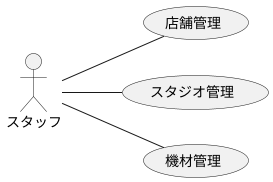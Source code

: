 @startuml BusinessUsecase

left to right direction

actor スタッフ

スタッフ -- (店舗管理)
スタッフ -- (スタジオ管理)
スタッフ -- (機材管理)

@enduml
